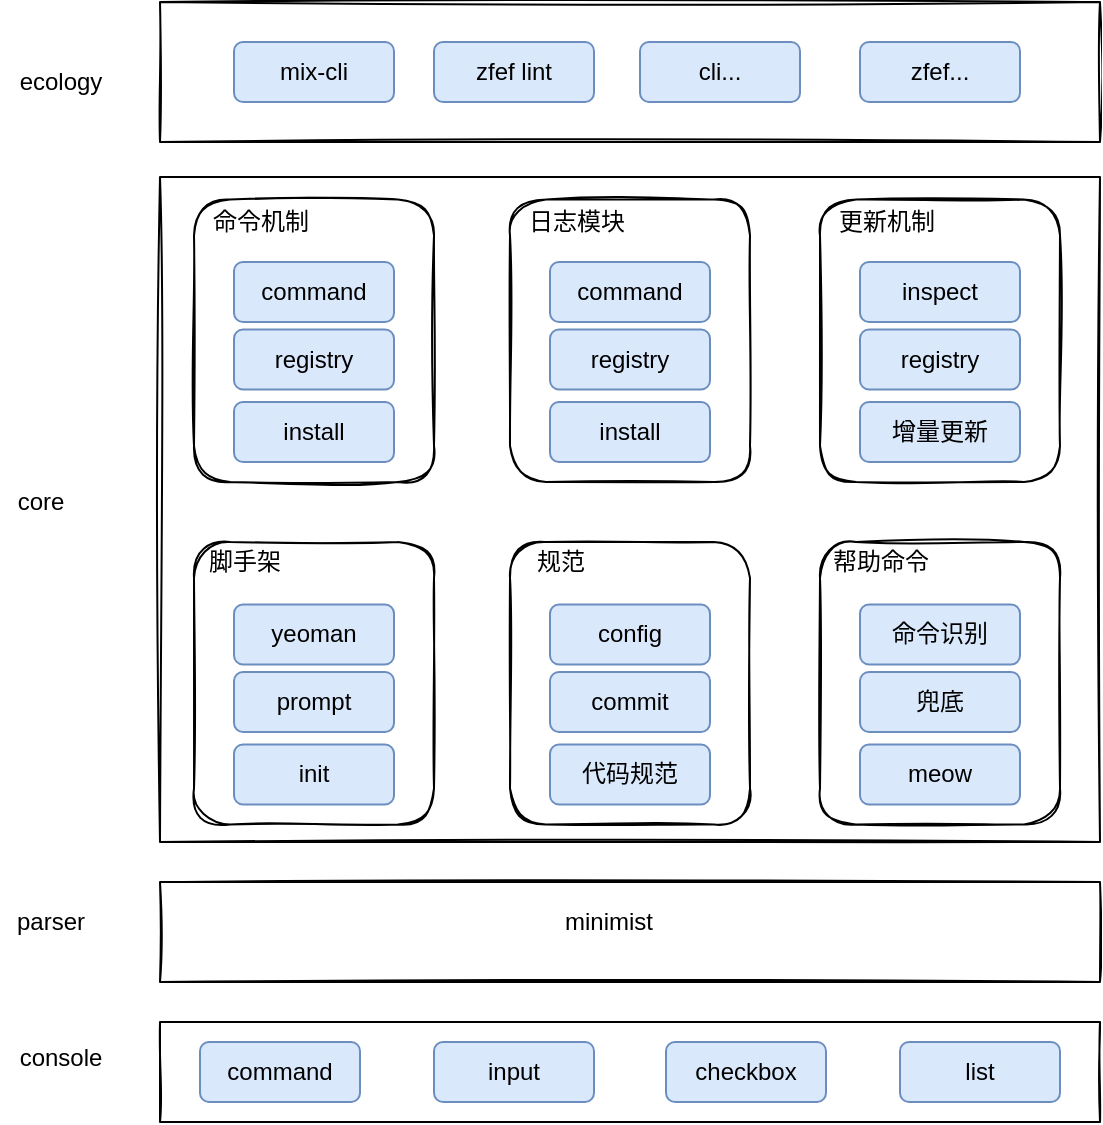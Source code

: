 <mxfile version="16.0.3" type="github">
  <diagram id="hRYoE9JFr_pVteXuA0Dg" name="第 1 页">
    <mxGraphModel dx="946" dy="511" grid="1" gridSize="10" guides="1" tooltips="1" connect="1" arrows="1" fold="1" page="1" pageScale="1" pageWidth="827" pageHeight="1169" math="0" shadow="0">
      <root>
        <mxCell id="0" />
        <mxCell id="1" parent="0" />
        <mxCell id="J7S9TunrKFlIRnjYsbro-1" value="console" style="text;html=1;resizable=0;autosize=1;align=center;verticalAlign=middle;points=[];fillColor=none;strokeColor=none;rounded=0;" vertex="1" parent="1">
          <mxGeometry x="90" y="567.5" width="60" height="20" as="geometry" />
        </mxCell>
        <mxCell id="J7S9TunrKFlIRnjYsbro-2" value="parser" style="text;html=1;resizable=0;autosize=1;align=center;verticalAlign=middle;points=[];fillColor=none;strokeColor=none;rounded=0;" vertex="1" parent="1">
          <mxGeometry x="90" y="500" width="50" height="20" as="geometry" />
        </mxCell>
        <mxCell id="J7S9TunrKFlIRnjYsbro-3" value="core" style="text;html=1;resizable=0;autosize=1;align=center;verticalAlign=middle;points=[];fillColor=none;strokeColor=none;rounded=0;" vertex="1" parent="1">
          <mxGeometry x="90" y="290" width="40" height="20" as="geometry" />
        </mxCell>
        <mxCell id="J7S9TunrKFlIRnjYsbro-4" value="ecology" style="text;html=1;resizable=0;autosize=1;align=center;verticalAlign=middle;points=[];fillColor=none;strokeColor=none;rounded=0;" vertex="1" parent="1">
          <mxGeometry x="90" y="80" width="60" height="20" as="geometry" />
        </mxCell>
        <mxCell id="J7S9TunrKFlIRnjYsbro-5" value="" style="rounded=0;whiteSpace=wrap;html=1;sketch=1;" vertex="1" parent="1">
          <mxGeometry x="170" y="490" width="470" height="50" as="geometry" />
        </mxCell>
        <mxCell id="J7S9TunrKFlIRnjYsbro-7" value="" style="rounded=0;whiteSpace=wrap;html=1;sketch=1;" vertex="1" parent="1">
          <mxGeometry x="170" y="560" width="470" height="50" as="geometry" />
        </mxCell>
        <mxCell id="J7S9TunrKFlIRnjYsbro-8" value="command" style="rounded=1;whiteSpace=wrap;html=1;fillColor=#dae8fc;strokeColor=#6c8ebf;" vertex="1" parent="1">
          <mxGeometry x="190" y="570" width="80" height="30" as="geometry" />
        </mxCell>
        <mxCell id="J7S9TunrKFlIRnjYsbro-9" value="input" style="rounded=1;whiteSpace=wrap;html=1;fillColor=#dae8fc;strokeColor=#6c8ebf;" vertex="1" parent="1">
          <mxGeometry x="307" y="570" width="80" height="30" as="geometry" />
        </mxCell>
        <mxCell id="J7S9TunrKFlIRnjYsbro-10" value="checkbox" style="rounded=1;whiteSpace=wrap;html=1;fillColor=#dae8fc;strokeColor=#6c8ebf;" vertex="1" parent="1">
          <mxGeometry x="423" y="570" width="80" height="30" as="geometry" />
        </mxCell>
        <mxCell id="J7S9TunrKFlIRnjYsbro-11" value="list" style="rounded=1;whiteSpace=wrap;html=1;fillColor=#dae8fc;strokeColor=#6c8ebf;" vertex="1" parent="1">
          <mxGeometry x="540" y="570" width="80" height="30" as="geometry" />
        </mxCell>
        <mxCell id="J7S9TunrKFlIRnjYsbro-12" value="minimist" style="text;html=1;resizable=0;autosize=1;align=center;verticalAlign=middle;points=[];fillColor=none;strokeColor=none;rounded=0;" vertex="1" parent="1">
          <mxGeometry x="364" y="500" width="60" height="20" as="geometry" />
        </mxCell>
        <mxCell id="J7S9TunrKFlIRnjYsbro-13" value="" style="rounded=0;whiteSpace=wrap;html=1;sketch=1;" vertex="1" parent="1">
          <mxGeometry x="170" y="137.5" width="470" height="332.5" as="geometry" />
        </mxCell>
        <mxCell id="J7S9TunrKFlIRnjYsbro-14" value="" style="rounded=0;whiteSpace=wrap;html=1;sketch=1;" vertex="1" parent="1">
          <mxGeometry x="170" y="50" width="470" height="70" as="geometry" />
        </mxCell>
        <mxCell id="J7S9TunrKFlIRnjYsbro-33" value="mix-cli" style="rounded=1;whiteSpace=wrap;html=1;fillColor=#dae8fc;strokeColor=#6c8ebf;" vertex="1" parent="1">
          <mxGeometry x="207" y="70" width="80" height="30" as="geometry" />
        </mxCell>
        <mxCell id="J7S9TunrKFlIRnjYsbro-34" value="zfef lint" style="rounded=1;whiteSpace=wrap;html=1;fillColor=#dae8fc;strokeColor=#6c8ebf;" vertex="1" parent="1">
          <mxGeometry x="307" y="70" width="80" height="30" as="geometry" />
        </mxCell>
        <mxCell id="J7S9TunrKFlIRnjYsbro-35" value="cli..." style="rounded=1;whiteSpace=wrap;html=1;fillColor=#dae8fc;strokeColor=#6c8ebf;" vertex="1" parent="1">
          <mxGeometry x="410" y="70" width="80" height="30" as="geometry" />
        </mxCell>
        <mxCell id="J7S9TunrKFlIRnjYsbro-36" value="zfef..." style="rounded=1;whiteSpace=wrap;html=1;fillColor=#dae8fc;strokeColor=#6c8ebf;" vertex="1" parent="1">
          <mxGeometry x="520" y="70" width="80" height="30" as="geometry" />
        </mxCell>
        <mxCell id="J7S9TunrKFlIRnjYsbro-37" value="" style="group" vertex="1" connectable="0" parent="1">
          <mxGeometry x="187" y="148.75" width="120" height="141.25" as="geometry" />
        </mxCell>
        <mxCell id="J7S9TunrKFlIRnjYsbro-17" value="" style="rounded=1;whiteSpace=wrap;html=1;sketch=1;" vertex="1" parent="J7S9TunrKFlIRnjYsbro-37">
          <mxGeometry width="120" height="141.25" as="geometry" />
        </mxCell>
        <mxCell id="J7S9TunrKFlIRnjYsbro-18" value="command" style="rounded=1;whiteSpace=wrap;html=1;fillColor=#dae8fc;strokeColor=#6c8ebf;" vertex="1" parent="J7S9TunrKFlIRnjYsbro-37">
          <mxGeometry x="20" y="31.25" width="80" height="30" as="geometry" />
        </mxCell>
        <mxCell id="J7S9TunrKFlIRnjYsbro-19" value="registry" style="rounded=1;whiteSpace=wrap;html=1;fillColor=#dae8fc;strokeColor=#6c8ebf;" vertex="1" parent="J7S9TunrKFlIRnjYsbro-37">
          <mxGeometry x="20" y="65" width="80" height="30" as="geometry" />
        </mxCell>
        <mxCell id="J7S9TunrKFlIRnjYsbro-20" value="install" style="rounded=1;whiteSpace=wrap;html=1;fillColor=#dae8fc;strokeColor=#6c8ebf;" vertex="1" parent="J7S9TunrKFlIRnjYsbro-37">
          <mxGeometry x="20" y="101.25" width="80" height="30" as="geometry" />
        </mxCell>
        <mxCell id="J7S9TunrKFlIRnjYsbro-22" value="命令机制" style="text;html=1;resizable=0;autosize=1;align=center;verticalAlign=middle;points=[];fillColor=none;strokeColor=none;rounded=0;" vertex="1" parent="J7S9TunrKFlIRnjYsbro-37">
          <mxGeometry x="3" y="1.25" width="60" height="20" as="geometry" />
        </mxCell>
        <mxCell id="J7S9TunrKFlIRnjYsbro-38" value="" style="group" vertex="1" connectable="0" parent="1">
          <mxGeometry x="345" y="148.75" width="120" height="141.25" as="geometry" />
        </mxCell>
        <mxCell id="J7S9TunrKFlIRnjYsbro-28" value="" style="rounded=1;whiteSpace=wrap;html=1;sketch=1;" vertex="1" parent="J7S9TunrKFlIRnjYsbro-38">
          <mxGeometry width="120" height="141.25" as="geometry" />
        </mxCell>
        <mxCell id="J7S9TunrKFlIRnjYsbro-29" value="command" style="rounded=1;whiteSpace=wrap;html=1;fillColor=#dae8fc;strokeColor=#6c8ebf;" vertex="1" parent="J7S9TunrKFlIRnjYsbro-38">
          <mxGeometry x="20" y="31.25" width="80" height="30" as="geometry" />
        </mxCell>
        <mxCell id="J7S9TunrKFlIRnjYsbro-30" value="registry" style="rounded=1;whiteSpace=wrap;html=1;fillColor=#dae8fc;strokeColor=#6c8ebf;" vertex="1" parent="J7S9TunrKFlIRnjYsbro-38">
          <mxGeometry x="20" y="65" width="80" height="30" as="geometry" />
        </mxCell>
        <mxCell id="J7S9TunrKFlIRnjYsbro-31" value="install" style="rounded=1;whiteSpace=wrap;html=1;fillColor=#dae8fc;strokeColor=#6c8ebf;" vertex="1" parent="J7S9TunrKFlIRnjYsbro-38">
          <mxGeometry x="20" y="101.25" width="80" height="30" as="geometry" />
        </mxCell>
        <mxCell id="J7S9TunrKFlIRnjYsbro-32" value="日志模块" style="text;html=1;resizable=0;autosize=1;align=center;verticalAlign=middle;points=[];fillColor=none;strokeColor=none;rounded=0;" vertex="1" parent="J7S9TunrKFlIRnjYsbro-38">
          <mxGeometry x="3" y="1.25" width="60" height="20" as="geometry" />
        </mxCell>
        <mxCell id="J7S9TunrKFlIRnjYsbro-39" value="" style="group" vertex="1" connectable="0" parent="1">
          <mxGeometry x="500" y="148.75" width="120" height="141.25" as="geometry" />
        </mxCell>
        <mxCell id="J7S9TunrKFlIRnjYsbro-23" value="" style="rounded=1;whiteSpace=wrap;html=1;sketch=1;" vertex="1" parent="J7S9TunrKFlIRnjYsbro-39">
          <mxGeometry width="120" height="141.25" as="geometry" />
        </mxCell>
        <mxCell id="J7S9TunrKFlIRnjYsbro-24" value="inspect" style="rounded=1;whiteSpace=wrap;html=1;fillColor=#dae8fc;strokeColor=#6c8ebf;" vertex="1" parent="J7S9TunrKFlIRnjYsbro-39">
          <mxGeometry x="20" y="31.25" width="80" height="30" as="geometry" />
        </mxCell>
        <mxCell id="J7S9TunrKFlIRnjYsbro-25" value="registry" style="rounded=1;whiteSpace=wrap;html=1;fillColor=#dae8fc;strokeColor=#6c8ebf;" vertex="1" parent="J7S9TunrKFlIRnjYsbro-39">
          <mxGeometry x="20" y="65" width="80" height="30" as="geometry" />
        </mxCell>
        <mxCell id="J7S9TunrKFlIRnjYsbro-26" value="增量更新" style="rounded=1;whiteSpace=wrap;html=1;fillColor=#dae8fc;strokeColor=#6c8ebf;" vertex="1" parent="J7S9TunrKFlIRnjYsbro-39">
          <mxGeometry x="20" y="101.25" width="80" height="30" as="geometry" />
        </mxCell>
        <mxCell id="J7S9TunrKFlIRnjYsbro-27" value="更新机制" style="text;html=1;resizable=0;autosize=1;align=center;verticalAlign=middle;points=[];fillColor=none;strokeColor=none;rounded=0;" vertex="1" parent="J7S9TunrKFlIRnjYsbro-39">
          <mxGeometry x="3" y="1.25" width="60" height="20" as="geometry" />
        </mxCell>
        <mxCell id="J7S9TunrKFlIRnjYsbro-40" value="" style="group" vertex="1" connectable="0" parent="1">
          <mxGeometry x="187" y="320" width="120" height="141.25" as="geometry" />
        </mxCell>
        <mxCell id="J7S9TunrKFlIRnjYsbro-41" value="" style="rounded=1;whiteSpace=wrap;html=1;sketch=1;" vertex="1" parent="J7S9TunrKFlIRnjYsbro-40">
          <mxGeometry width="120" height="141.25" as="geometry" />
        </mxCell>
        <mxCell id="J7S9TunrKFlIRnjYsbro-42" value="yeoman" style="rounded=1;whiteSpace=wrap;html=1;fillColor=#dae8fc;strokeColor=#6c8ebf;" vertex="1" parent="J7S9TunrKFlIRnjYsbro-40">
          <mxGeometry x="20" y="31.25" width="80" height="30" as="geometry" />
        </mxCell>
        <mxCell id="J7S9TunrKFlIRnjYsbro-43" value="prompt" style="rounded=1;whiteSpace=wrap;html=1;fillColor=#dae8fc;strokeColor=#6c8ebf;" vertex="1" parent="J7S9TunrKFlIRnjYsbro-40">
          <mxGeometry x="20" y="65" width="80" height="30" as="geometry" />
        </mxCell>
        <mxCell id="J7S9TunrKFlIRnjYsbro-44" value="init" style="rounded=1;whiteSpace=wrap;html=1;fillColor=#dae8fc;strokeColor=#6c8ebf;" vertex="1" parent="J7S9TunrKFlIRnjYsbro-40">
          <mxGeometry x="20" y="101.25" width="80" height="30" as="geometry" />
        </mxCell>
        <mxCell id="J7S9TunrKFlIRnjYsbro-45" value="脚手架" style="text;html=1;resizable=0;autosize=1;align=center;verticalAlign=middle;points=[];fillColor=none;strokeColor=none;rounded=0;" vertex="1" parent="J7S9TunrKFlIRnjYsbro-40">
          <mxGeometry width="50" height="20" as="geometry" />
        </mxCell>
        <mxCell id="J7S9TunrKFlIRnjYsbro-46" value="" style="group" vertex="1" connectable="0" parent="1">
          <mxGeometry x="345" y="320" width="120" height="141.25" as="geometry" />
        </mxCell>
        <mxCell id="J7S9TunrKFlIRnjYsbro-47" value="" style="rounded=1;whiteSpace=wrap;html=1;sketch=1;" vertex="1" parent="J7S9TunrKFlIRnjYsbro-46">
          <mxGeometry width="120" height="141.25" as="geometry" />
        </mxCell>
        <mxCell id="J7S9TunrKFlIRnjYsbro-48" value="config" style="rounded=1;whiteSpace=wrap;html=1;fillColor=#dae8fc;strokeColor=#6c8ebf;" vertex="1" parent="J7S9TunrKFlIRnjYsbro-46">
          <mxGeometry x="20" y="31.25" width="80" height="30" as="geometry" />
        </mxCell>
        <mxCell id="J7S9TunrKFlIRnjYsbro-49" value="commit" style="rounded=1;whiteSpace=wrap;html=1;fillColor=#dae8fc;strokeColor=#6c8ebf;" vertex="1" parent="J7S9TunrKFlIRnjYsbro-46">
          <mxGeometry x="20" y="65" width="80" height="30" as="geometry" />
        </mxCell>
        <mxCell id="J7S9TunrKFlIRnjYsbro-50" value="代码规范" style="rounded=1;whiteSpace=wrap;html=1;fillColor=#dae8fc;strokeColor=#6c8ebf;" vertex="1" parent="J7S9TunrKFlIRnjYsbro-46">
          <mxGeometry x="20" y="101.25" width="80" height="30" as="geometry" />
        </mxCell>
        <mxCell id="J7S9TunrKFlIRnjYsbro-51" value="规范" style="text;html=1;resizable=0;autosize=1;align=center;verticalAlign=middle;points=[];fillColor=none;strokeColor=none;rounded=0;" vertex="1" parent="J7S9TunrKFlIRnjYsbro-46">
          <mxGeometry x="5" width="40" height="20" as="geometry" />
        </mxCell>
        <mxCell id="J7S9TunrKFlIRnjYsbro-52" value="" style="group" vertex="1" connectable="0" parent="1">
          <mxGeometry x="500" y="320" width="120" height="141.25" as="geometry" />
        </mxCell>
        <mxCell id="J7S9TunrKFlIRnjYsbro-53" value="" style="rounded=1;whiteSpace=wrap;html=1;sketch=1;" vertex="1" parent="J7S9TunrKFlIRnjYsbro-52">
          <mxGeometry width="120" height="141.25" as="geometry" />
        </mxCell>
        <mxCell id="J7S9TunrKFlIRnjYsbro-54" value="命令识别" style="rounded=1;whiteSpace=wrap;html=1;fillColor=#dae8fc;strokeColor=#6c8ebf;" vertex="1" parent="J7S9TunrKFlIRnjYsbro-52">
          <mxGeometry x="20" y="31.25" width="80" height="30" as="geometry" />
        </mxCell>
        <mxCell id="J7S9TunrKFlIRnjYsbro-55" value="兜底" style="rounded=1;whiteSpace=wrap;html=1;fillColor=#dae8fc;strokeColor=#6c8ebf;" vertex="1" parent="J7S9TunrKFlIRnjYsbro-52">
          <mxGeometry x="20" y="65" width="80" height="30" as="geometry" />
        </mxCell>
        <mxCell id="J7S9TunrKFlIRnjYsbro-56" value="meow" style="rounded=1;whiteSpace=wrap;html=1;fillColor=#dae8fc;strokeColor=#6c8ebf;" vertex="1" parent="J7S9TunrKFlIRnjYsbro-52">
          <mxGeometry x="20" y="101.25" width="80" height="30" as="geometry" />
        </mxCell>
        <mxCell id="J7S9TunrKFlIRnjYsbro-57" value="帮助命令" style="text;html=1;resizable=0;autosize=1;align=center;verticalAlign=middle;points=[];fillColor=none;strokeColor=none;rounded=0;" vertex="1" parent="J7S9TunrKFlIRnjYsbro-52">
          <mxGeometry width="60" height="20" as="geometry" />
        </mxCell>
      </root>
    </mxGraphModel>
  </diagram>
</mxfile>
